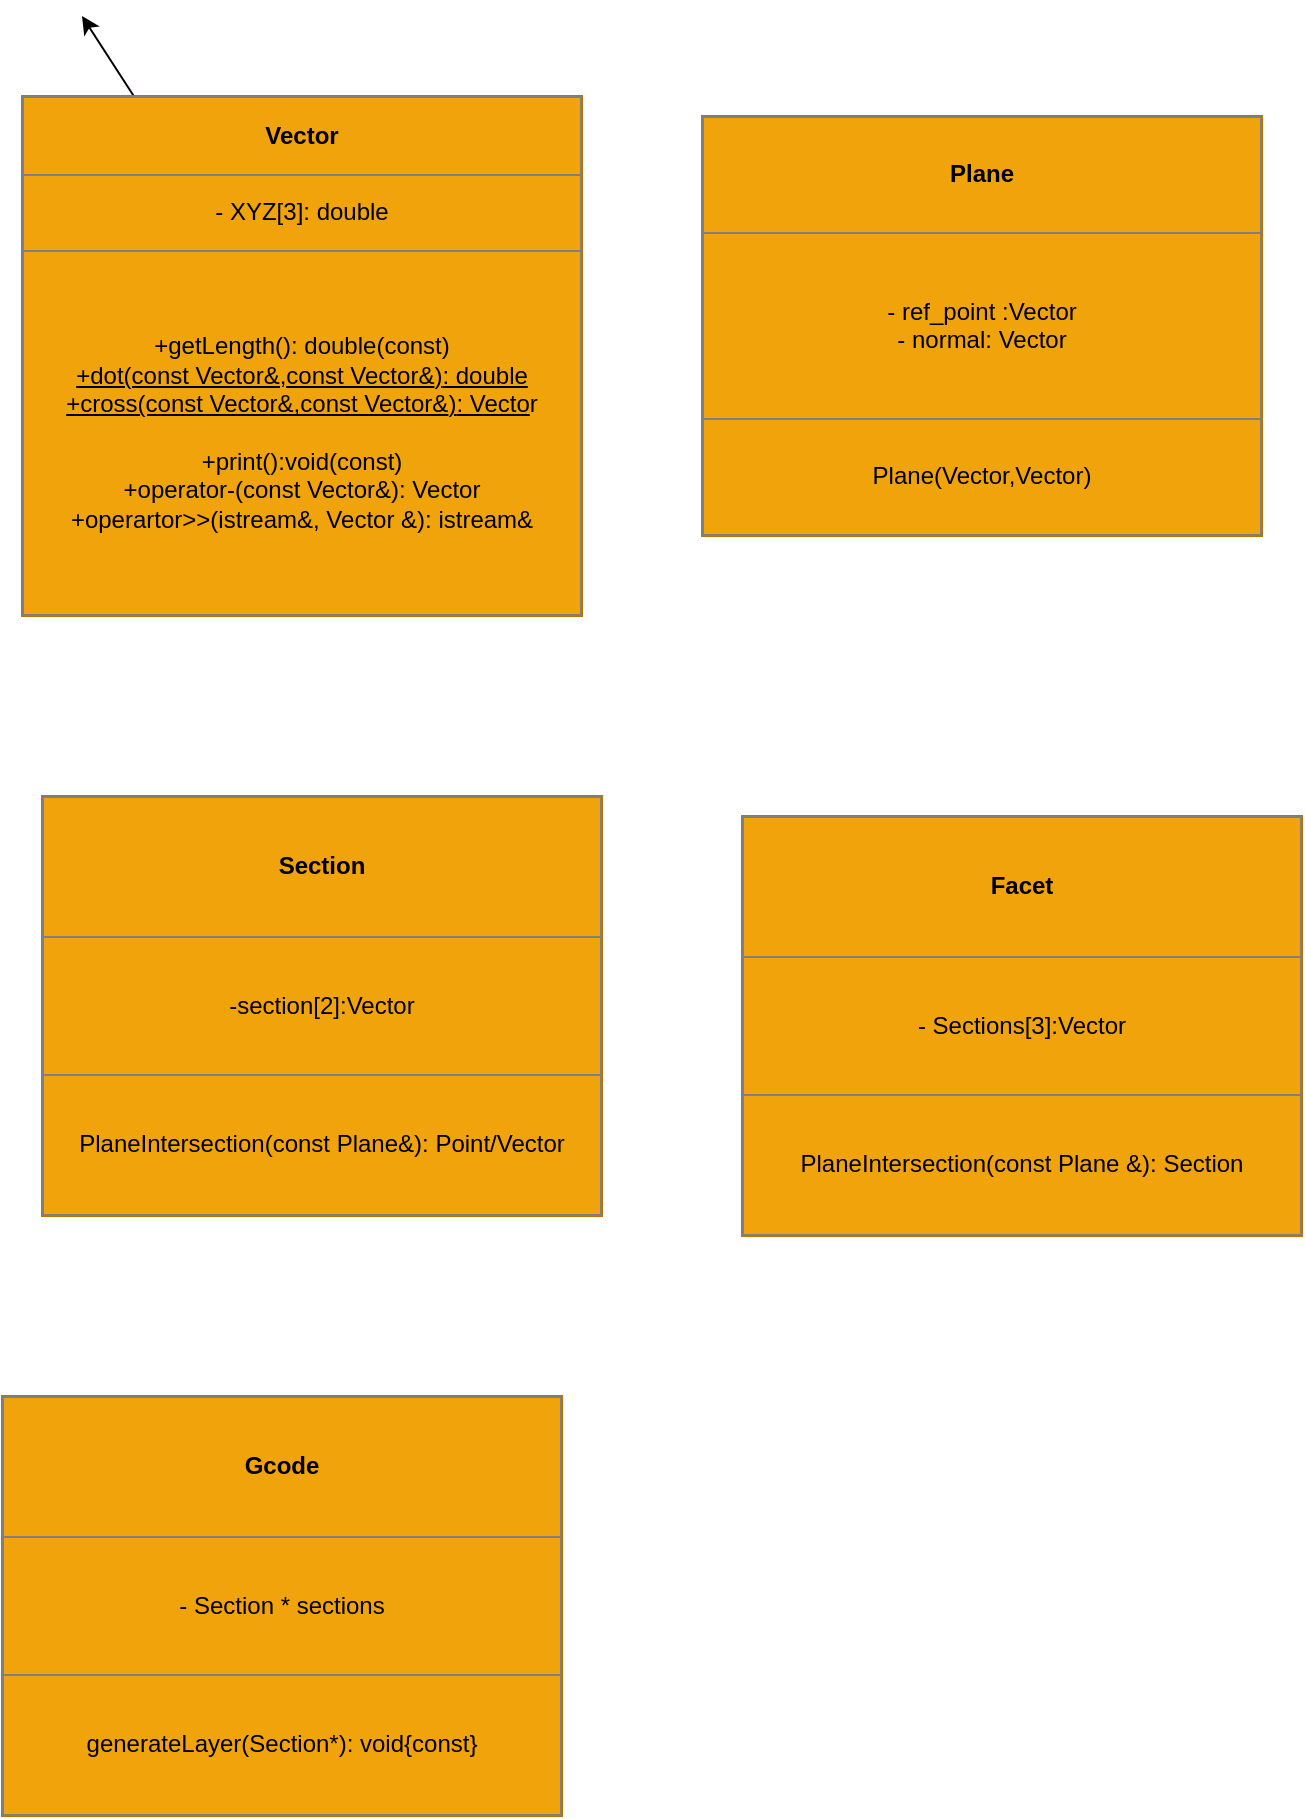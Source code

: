 <mxfile>
    <diagram id="tUkvrl5b6MOCDXm-WBxT" name="Page-1">
        <mxGraphModel dx="501" dy="707" grid="1" gridSize="10" guides="1" tooltips="1" connect="1" arrows="1" fold="1" page="1" pageScale="1" pageWidth="850" pageHeight="1100" math="0" shadow="0">
            <root>
                <mxCell id="0"/>
                <mxCell id="1" parent="0"/>
                <mxCell id="8" style="edgeStyle=none;html=1;" edge="1" parent="1" source="2">
                    <mxGeometry relative="1" as="geometry">
                        <mxPoint x="140" y="90" as="targetPoint"/>
                    </mxGeometry>
                </mxCell>
                <mxCell id="2" value="&lt;table border=&quot;1&quot; width=&quot;100%&quot; height=&quot;100%&quot; cellpadding=&quot;4&quot; style=&quot;width:100%;height:100%;border-collapse:collapse;&quot;&gt;&lt;tbody&gt;&lt;tr&gt;&lt;th align=&quot;center&quot;&gt;&lt;b&gt;Vector&lt;/b&gt;&lt;/th&gt;&lt;/tr&gt;&lt;tr&gt;&lt;td align=&quot;center&quot;&gt;- XYZ[3]: double&lt;br&gt;&lt;/td&gt;&lt;/tr&gt;&lt;tr&gt;&lt;td align=&quot;center&quot;&gt;+getLength(): double(const)&lt;br&gt;&lt;u&gt;+dot(const Vector&amp;amp;,const Vector&amp;amp;&lt;span style=&quot;background-color: initial; text-align: left;&quot;&gt;)&lt;/span&gt;&lt;span style=&quot;background-color: initial; text-align: left;&quot;&gt;: double&lt;/span&gt;&lt;/u&gt;&lt;br&gt;&lt;u&gt;+cross(const Vector&amp;amp;,const Vector&amp;amp;&lt;span style=&quot;background-color: initial; text-align: left;&quot;&gt;)&lt;/span&gt;&lt;/u&gt;&lt;span style=&quot;background-color: initial; text-align: left;&quot;&gt;&lt;u&gt;: Vecto&lt;/u&gt;r&lt;/span&gt;&lt;br&gt;&lt;br&gt;+print():void(const)&lt;br&gt;+operator-(const Vector&amp;amp;): Vector&lt;br&gt;+operartor&amp;gt;&amp;gt;(istream&amp;amp;, Vector &amp;amp;): istream&amp;amp;&lt;br&gt;&lt;/td&gt;&lt;/tr&gt;&lt;/tbody&gt;&lt;/table&gt;" style="text;html=1;whiteSpace=wrap;strokeColor=#BD7000;fillColor=#f0a30a;overflow=fill;fontColor=#000000;" parent="1" vertex="1">
                    <mxGeometry x="110" y="130" width="280" height="260" as="geometry"/>
                </mxCell>
                <mxCell id="4" value="&lt;table border=&quot;1&quot; width=&quot;100%&quot; height=&quot;100%&quot; cellpadding=&quot;4&quot; style=&quot;width:100%;height:100%;border-collapse:collapse;&quot;&gt;&lt;tbody&gt;&lt;tr&gt;&lt;th align=&quot;center&quot;&gt;&lt;b&gt;Plane&lt;/b&gt;&lt;/th&gt;&lt;/tr&gt;&lt;tr&gt;&lt;td align=&quot;center&quot;&gt;- ref_point :Vector&lt;br&gt;- normal: Vector&lt;/td&gt;&lt;/tr&gt;&lt;tr&gt;&lt;td align=&quot;center&quot;&gt;Plane(Vector,Vector)&lt;/td&gt;&lt;/tr&gt;&lt;/tbody&gt;&lt;/table&gt;" style="text;html=1;whiteSpace=wrap;strokeColor=#BD7000;fillColor=#f0a30a;overflow=fill;fontColor=#000000;" parent="1" vertex="1">
                    <mxGeometry x="450" y="140" width="280" height="210" as="geometry"/>
                </mxCell>
                <mxCell id="5" value="&lt;table border=&quot;1&quot; width=&quot;100%&quot; height=&quot;100%&quot; cellpadding=&quot;4&quot; style=&quot;width:100%;height:100%;border-collapse:collapse;&quot;&gt;&lt;tbody&gt;&lt;tr&gt;&lt;th align=&quot;center&quot;&gt;&lt;b&gt;Section&lt;/b&gt;&lt;/th&gt;&lt;/tr&gt;&lt;tr&gt;&lt;td align=&quot;center&quot;&gt;-section[2]:Vector&lt;/td&gt;&lt;/tr&gt;&lt;tr&gt;&lt;td align=&quot;center&quot;&gt;PlaneIntersection(const Plane&amp;amp;): Point/Vector&lt;/td&gt;&lt;/tr&gt;&lt;/tbody&gt;&lt;/table&gt;" style="text;html=1;whiteSpace=wrap;strokeColor=#BD7000;fillColor=#f0a30a;overflow=fill;fontColor=#000000;" parent="1" vertex="1">
                    <mxGeometry x="120" y="480" width="280" height="210" as="geometry"/>
                </mxCell>
                <mxCell id="6" value="&lt;table border=&quot;1&quot; width=&quot;100%&quot; height=&quot;100%&quot; cellpadding=&quot;4&quot; style=&quot;width:100%;height:100%;border-collapse:collapse;&quot;&gt;&lt;tbody&gt;&lt;tr&gt;&lt;th align=&quot;center&quot;&gt;&lt;b&gt;Facet&lt;/b&gt;&lt;/th&gt;&lt;/tr&gt;&lt;tr&gt;&lt;td align=&quot;center&quot;&gt;- Sections[3]:Vector&lt;/td&gt;&lt;/tr&gt;&lt;tr&gt;&lt;td align=&quot;center&quot;&gt;PlaneIntersection(const Plane &amp;amp;): Section&lt;/td&gt;&lt;/tr&gt;&lt;/tbody&gt;&lt;/table&gt;" style="text;html=1;whiteSpace=wrap;strokeColor=#BD7000;fillColor=#f0a30a;overflow=fill;fontColor=#000000;" parent="1" vertex="1">
                    <mxGeometry x="470" y="490" width="280" height="210" as="geometry"/>
                </mxCell>
                <mxCell id="7" value="&lt;table border=&quot;1&quot; width=&quot;100%&quot; height=&quot;100%&quot; cellpadding=&quot;4&quot; style=&quot;width:100%;height:100%;border-collapse:collapse;&quot;&gt;&lt;tbody&gt;&lt;tr&gt;&lt;th align=&quot;center&quot;&gt;Gcode&lt;/th&gt;&lt;/tr&gt;&lt;tr&gt;&lt;td align=&quot;center&quot;&gt;- Section * sections&lt;/td&gt;&lt;/tr&gt;&lt;tr&gt;&lt;td align=&quot;center&quot;&gt;generateLayer(Section*): void{const}&lt;/td&gt;&lt;/tr&gt;&lt;/tbody&gt;&lt;/table&gt;" style="text;html=1;whiteSpace=wrap;strokeColor=#BD7000;fillColor=#f0a30a;overflow=fill;fontColor=#000000;" parent="1" vertex="1">
                    <mxGeometry x="100" y="780" width="280" height="210" as="geometry"/>
                </mxCell>
            </root>
        </mxGraphModel>
    </diagram>
</mxfile>